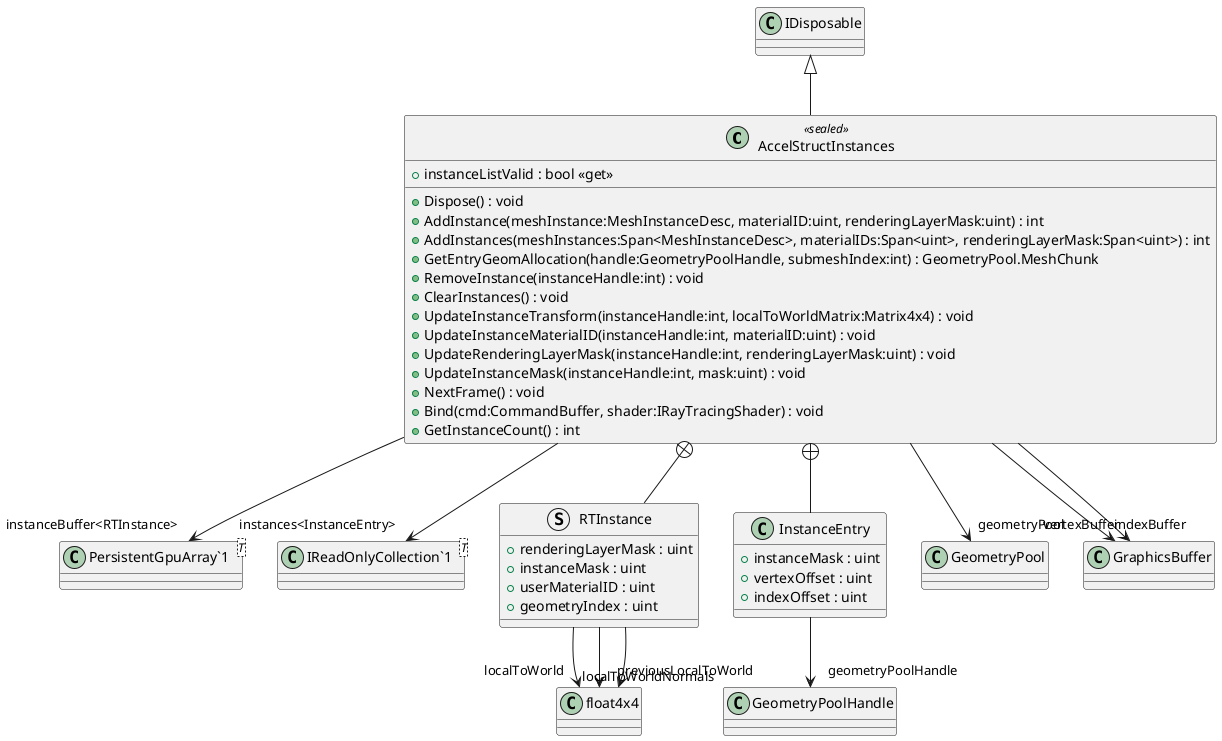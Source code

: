 @startuml
class AccelStructInstances <<sealed>> {
    + Dispose() : void
    + AddInstance(meshInstance:MeshInstanceDesc, materialID:uint, renderingLayerMask:uint) : int
    + AddInstances(meshInstances:Span<MeshInstanceDesc>, materialIDs:Span<uint>, renderingLayerMask:Span<uint>) : int
    + GetEntryGeomAllocation(handle:GeometryPoolHandle, submeshIndex:int) : GeometryPool.MeshChunk
    + RemoveInstance(instanceHandle:int) : void
    + ClearInstances() : void
    + UpdateInstanceTransform(instanceHandle:int, localToWorldMatrix:Matrix4x4) : void
    + UpdateInstanceMaterialID(instanceHandle:int, materialID:uint) : void
    + UpdateRenderingLayerMask(instanceHandle:int, renderingLayerMask:uint) : void
    + UpdateInstanceMask(instanceHandle:int, mask:uint) : void
    + NextFrame() : void
    + instanceListValid : bool <<get>>
    + Bind(cmd:CommandBuffer, shader:IRayTracingShader) : void
    + GetInstanceCount() : int
}
class "PersistentGpuArray`1"<T> {
}
class "IReadOnlyCollection`1"<T> {
}
struct RTInstance {
    + renderingLayerMask : uint
    + instanceMask : uint
    + userMaterialID : uint
    + geometryIndex : uint
}
class InstanceEntry {
    + instanceMask : uint
    + vertexOffset : uint
    + indexOffset : uint
}
IDisposable <|-- AccelStructInstances
AccelStructInstances --> "instanceBuffer<RTInstance>" "PersistentGpuArray`1"
AccelStructInstances --> "instances<InstanceEntry>" "IReadOnlyCollection`1"
AccelStructInstances --> "geometryPool" GeometryPool
AccelStructInstances --> "indexBuffer" GraphicsBuffer
AccelStructInstances --> "vertexBuffer" GraphicsBuffer
AccelStructInstances +-- RTInstance
RTInstance --> "localToWorld" float4x4
RTInstance --> "previousLocalToWorld" float4x4
RTInstance --> "localToWorldNormals" float4x4
AccelStructInstances +-- InstanceEntry
InstanceEntry --> "geometryPoolHandle" GeometryPoolHandle
@enduml
